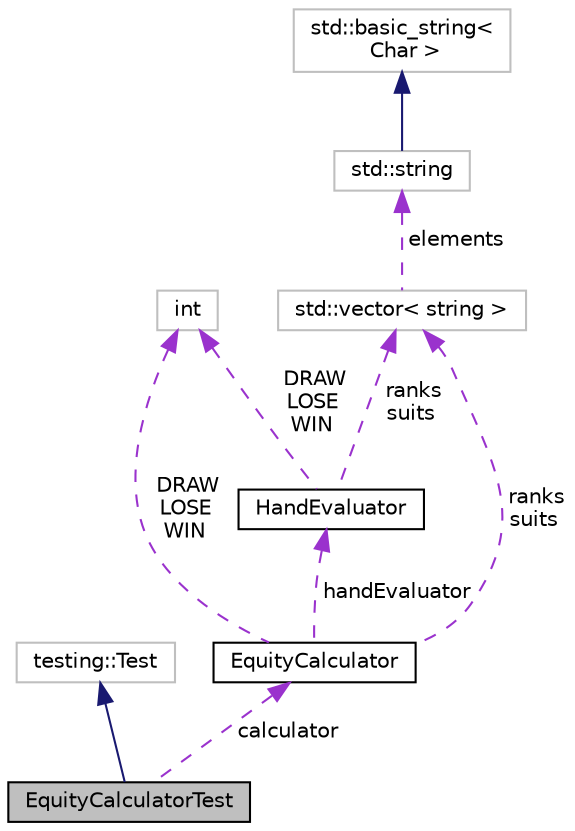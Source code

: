 digraph "EquityCalculatorTest"
{
 // INTERACTIVE_SVG=YES
 // LATEX_PDF_SIZE
  edge [fontname="Helvetica",fontsize="10",labelfontname="Helvetica",labelfontsize="10"];
  node [fontname="Helvetica",fontsize="10",shape=record];
  Node1 [label="EquityCalculatorTest",height=0.2,width=0.4,color="black", fillcolor="grey75", style="filled", fontcolor="black",tooltip=" "];
  Node2 -> Node1 [dir="back",color="midnightblue",fontsize="10",style="solid",fontname="Helvetica"];
  Node2 [label="testing::Test",height=0.2,width=0.4,color="grey75", fillcolor="white", style="filled",tooltip=" "];
  Node3 -> Node1 [dir="back",color="darkorchid3",fontsize="10",style="dashed",label=" calculator" ,fontname="Helvetica"];
  Node3 [label="EquityCalculator",height=0.2,width=0.4,color="black", fillcolor="white", style="filled",URL="$class_equity_calculator.html",tooltip="Calculates the equity (winning probability) of a poker hand against multiple opponents."];
  Node4 -> Node3 [dir="back",color="darkorchid3",fontsize="10",style="dashed",label=" DRAW\nLOSE\nWIN" ,fontname="Helvetica"];
  Node4 [label="int",height=0.2,width=0.4,color="grey75", fillcolor="white", style="filled",tooltip=" "];
  Node5 -> Node3 [dir="back",color="darkorchid3",fontsize="10",style="dashed",label=" handEvaluator" ,fontname="Helvetica"];
  Node5 [label="HandEvaluator",height=0.2,width=0.4,color="black", fillcolor="white", style="filled",URL="$class_hand_evaluator.html",tooltip="Evaluates poker hands and determines winners, draws, or losses."];
  Node4 -> Node5 [dir="back",color="darkorchid3",fontsize="10",style="dashed",label=" DRAW\nLOSE\nWIN" ,fontname="Helvetica"];
  Node6 -> Node5 [dir="back",color="darkorchid3",fontsize="10",style="dashed",label=" ranks\nsuits" ,fontname="Helvetica"];
  Node6 [label="std::vector\< string \>",height=0.2,width=0.4,color="grey75", fillcolor="white", style="filled",tooltip=" "];
  Node7 -> Node6 [dir="back",color="darkorchid3",fontsize="10",style="dashed",label=" elements" ,fontname="Helvetica"];
  Node7 [label="std::string",height=0.2,width=0.4,color="grey75", fillcolor="white", style="filled",tooltip=" "];
  Node8 -> Node7 [dir="back",color="midnightblue",fontsize="10",style="solid",fontname="Helvetica"];
  Node8 [label="std::basic_string\<\l Char \>",height=0.2,width=0.4,color="grey75", fillcolor="white", style="filled",tooltip=" "];
  Node6 -> Node3 [dir="back",color="darkorchid3",fontsize="10",style="dashed",label=" ranks\nsuits" ,fontname="Helvetica"];
}
